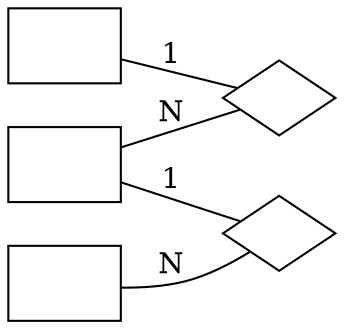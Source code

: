 digraph G {
	d2toptions="--autosize --crop -ftikz";
	d2tdocpreamble="\usepackage{hyperref} \usetikzlibrary{shapes,automata,backgrounds,arrows,shadows} \providecommand{\arrayrulecolor}[1] {} \usepackage{ifxetex} \usepackage{ifluatex} \ifxetex   \usepackage{fontspec}   \usepackage{xunicode}   \defaultfontfeatures{Mapping=tex-text} \else   \ifluatex     \usepackage{fontspec}     \usepackage{xunicode}   \else     \usepackage[T1]{fontenc}     \usepackage[utf8]{inputenc}   \fi \fi  \ifxetex   \setmainfont{Iwona}   \setmonofont[Scale=0.88]{Consolas} \else   \ifluatex     \setmainfont{Iwona}     \setmonofont[Scale=0.88]{Consolas}   \else     \usepackage{iwona}     \usepackage[scaled=0.8]{beramono}   \fi \fi ";
	rankdir=LR;
	node [shape=box];
	edge [arrowhead=none];
	
sdata_donor [label=" ",texlbl="\graphicspath{{/home/jmfernandez/projects/BLUEPRINT/BLUEPRINT-dcc-loading-scripts/model/BLUEPRINT-doc-template/icons/}} \arrayrulecolor{Black} \begin{tabular}{ c l }  \multicolumn{2}{c}{\textbf{\hyperref[tab:sdata_donor]{\Large{}Donor Data File}}} \\ \hline \includegraphics[height=1.6ex]{pk.pdf} & \hyperref[column:sdata.donor.donor_id]{\textbf{donor\-\_\-id}} \\  & \hyperref[column:sdata.donor.donor_sex]{\textbf{\textcolor{gray}{donor\-\_\-sex}}} \\  & \hyperref[column:sdata.donor.donor_region_of_residence]{donor\-\_\-region\-\_\-of\-\_\-residence} \\  & \hyperref[column:sdata.donor.donor_ethnicity]{\textcolor{gray}{donor\-\_\-ethnicity}} \\  & \hyperref[column:sdata.donor.notes]{\textcolor{gray}{notes}} \end{tabular}",style="top color=sdata_donor,shape=rectangle,rounded corners,drop shadow",margin="0,0"];
sdata_specimen [label=" ",texlbl="\graphicspath{{/home/jmfernandez/projects/BLUEPRINT/BLUEPRINT-dcc-loading-scripts/model/BLUEPRINT-doc-template/icons/}} \arrayrulecolor{Black} \begin{tabular}{ c l }  \multicolumn{2}{c}{\textbf{\hyperref[tab:sdata_specimen]{\Large{}Specimen Data File}}} \\ \hline \includegraphics[height=1.6ex]{pk.pdf} & \hyperref[column:sdata.specimen.specimen_id]{\textbf{specimen\-\_\-id}} \\  & \hyperref[column:sdata.specimen.tissue_type]{\textcolor{gray}{tissue\-\_\-type}} \\  & \hyperref[column:sdata.specimen.tissue_depot]{\textcolor{gray}{tissue\-\_\-depot}} \\  & \hyperref[column:sdata.specimen.specimen_term]{specimen\-\_\-term} \\  & \hyperref[column:sdata.specimen.collection_method]{\textcolor{gray}{collection\-\_\-method}} \\  & \hyperref[column:sdata.specimen.donor_min_age_at_specimen_acquisition]{donor\-\_\-min\-\_\-age\-\_\-at\-\_\-specimen\-\_\-acquisition} \\  & \hyperref[column:sdata.specimen.donor_max_age_at_specimen_acquisition]{\textbf{\textcolor{gray}{donor\-\_\-max\-\_\-age\-\_\-at\-\_\-specimen\-\_\-acquisition}}} \\  & \hyperref[column:sdata.specimen.donor_health_status]{\textbf{\textcolor{gray}{donor\-\_\-health\-\_\-status}}} \\  & \hyperref[column:sdata.specimen.donor_disease]{\textbf{\textcolor{gray}{donor\-\_\-disease}}} \\  & \hyperref[column:sdata.specimen.donor_disease_text]{\textbf{\textcolor{gray}{donor\-\_\-disease\-\_\-text}}} \\  & \hyperref[column:sdata.specimen.specimen_processing]{specimen\-\_\-processing} \\  & \hyperref[column:sdata.specimen.specimen_processing_other]{\textcolor{gray}{specimen\-\_\-processing\-\_\-other}} \\  & \hyperref[column:sdata.specimen.specimen_storage]{specimen\-\_\-storage} \\  & \hyperref[column:sdata.specimen.specimen_storage_other]{\textcolor{gray}{specimen\-\_\-storage\-\_\-other}} \\  & \hyperref[column:sdata.specimen.specimen_biomaterial_provider]{\textcolor{gray}{specimen\-\_\-biomaterial\-\_\-provider}} \\  & \hyperref[column:sdata.specimen.specimen_biomaterial_id]{\textcolor{gray}{specimen\-\_\-biomaterial\-\_\-id}} \\  & \hyperref[column:sdata.specimen.specimen_available]{\textcolor{gray}{specimen\-\_\-available}} \\ \hyperref[column:sdata.donor.donor_id]{\includegraphics[height=1.6ex]{fk.pdf}} & \hyperref[column:sdata.specimen.donor_id]{\textit{donor\-\_\-id}} \\  & \hyperref[column:sdata.specimen.notes]{\textcolor{gray}{notes}} \end{tabular}",style="top color=sdata_specimen,shape=rectangle,rounded corners,drop shadow",margin="0,0"];
sdata_sample [label=" ",texlbl="\graphicspath{{/home/jmfernandez/projects/BLUEPRINT/BLUEPRINT-dcc-loading-scripts/model/BLUEPRINT-doc-template/icons/}} \arrayrulecolor{Black} \begin{tabular}{ c l }  \multicolumn{2}{c}{\textbf{\hyperref[tab:sdata_sample]{\Large{}Analyzed Sample Data File}}} \\ \hline \includegraphics[height=1.6ex]{pk.pdf} & \hyperref[column:sdata.sample.sample_id]{\textbf{sample\-\_\-id}} \\  & \hyperref[column:sdata.sample.purified_cell_type]{purified\-\_\-cell\-\_\-type} \\  & \hyperref[column:sdata.sample.culture_conditions]{\textcolor{gray}{culture\-\_\-conditions}} \\  & \hyperref[column:sdata.sample.markers]{\textcolor{gray}{markers}} \\  & \hyperref[column:sdata.sample.analyzed_sample_type]{analyzed\-\_\-sample\-\_\-type} \\  & \hyperref[column:sdata.sample.analyzed_sample_type_other]{\textcolor{gray}{analyzed\-\_\-sample\-\_\-type\-\_\-other}} \\  & \hyperref[column:sdata.sample.analyzed_sample_interval]{\textcolor{gray}{analyzed\-\_\-sample\-\_\-interval}} \\ \hyperref[column:sdata.specimen.specimen_id]{\includegraphics[height=1.6ex]{fk.pdf}} & \hyperref[column:sdata.sample.specimen_id]{\textit{specimen\-\_\-id}} \\  & \hyperref[column:sdata.sample.notes]{\textcolor{gray}{notes}} \end{tabular}",style="top color=sdata_sample,shape=rectangle,rounded corners,drop shadow",margin="0,0"];
	{ rank=same; sdata_donor sdata_specimen sdata_sample }
	
	node [shape=diamond, label=" ", texlbl="Identifies"];
	
	
	node [shape=diamond];
	
	
	sdata_specimen_sdata_donor_1 [style="top color=sdata_donor,drop shadow,shape aspect=2",label=" ",texlbl="Relationship"];
	
	sdata_donor -> sdata_specimen_sdata_donor_1 [label="1"];
	sdata_specimen_sdata_donor_1 -> sdata_specimen [label="N",style="double distance=2pt"];
	
	sdata_sample_sdata_specimen_2 [style="top color=sdata_specimen,drop shadow,shape aspect=2",label=" ",texlbl="Relationship"];
	
	sdata_specimen -> sdata_sample_sdata_specimen_2 [label="1"];
	sdata_sample_sdata_specimen_2 -> sdata_sample [label="N",style="double distance=2pt"];
	
	d2tfigpreamble="\definecolor{sdata_donor}{RGB}{255,153,0}\definecolor{sdata_specimen}{RGB}{255,153,0}\definecolor{sdata_sample}{RGB}{255,153,0}";
}
